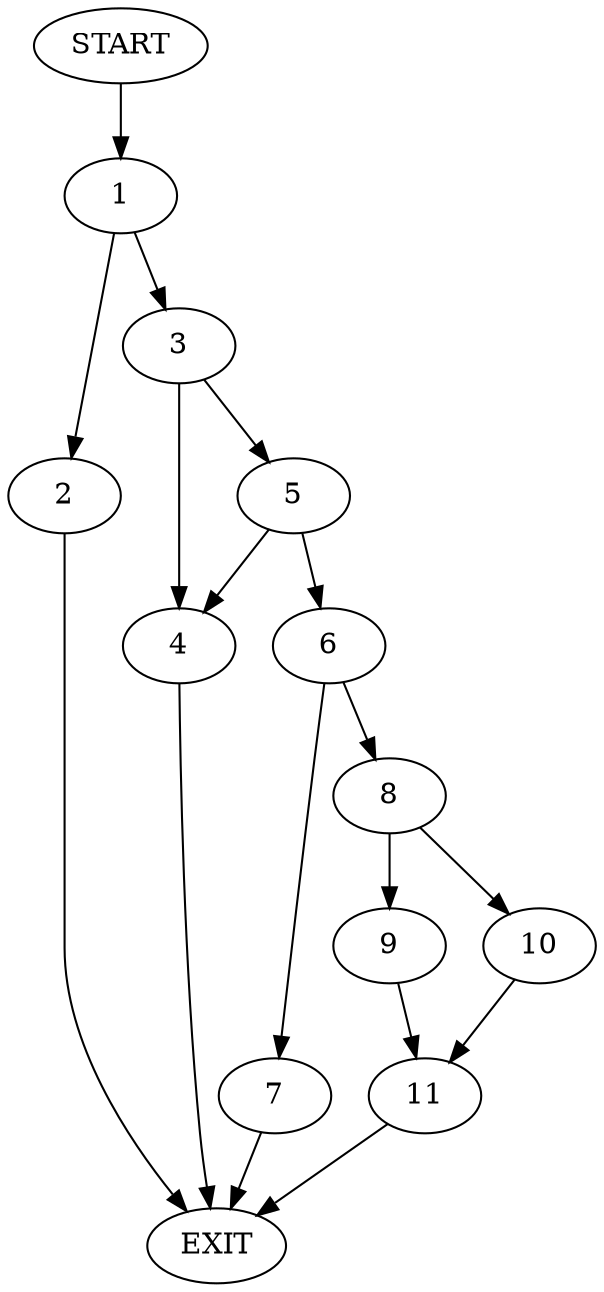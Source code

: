 digraph {
0 [label="START"]
12 [label="EXIT"]
0 -> 1
1 -> 2
1 -> 3
2 -> 12
3 -> 4
3 -> 5
4 -> 12
5 -> 4
5 -> 6
6 -> 7
6 -> 8
7 -> 12
8 -> 9
8 -> 10
10 -> 11
9 -> 11
11 -> 12
}
